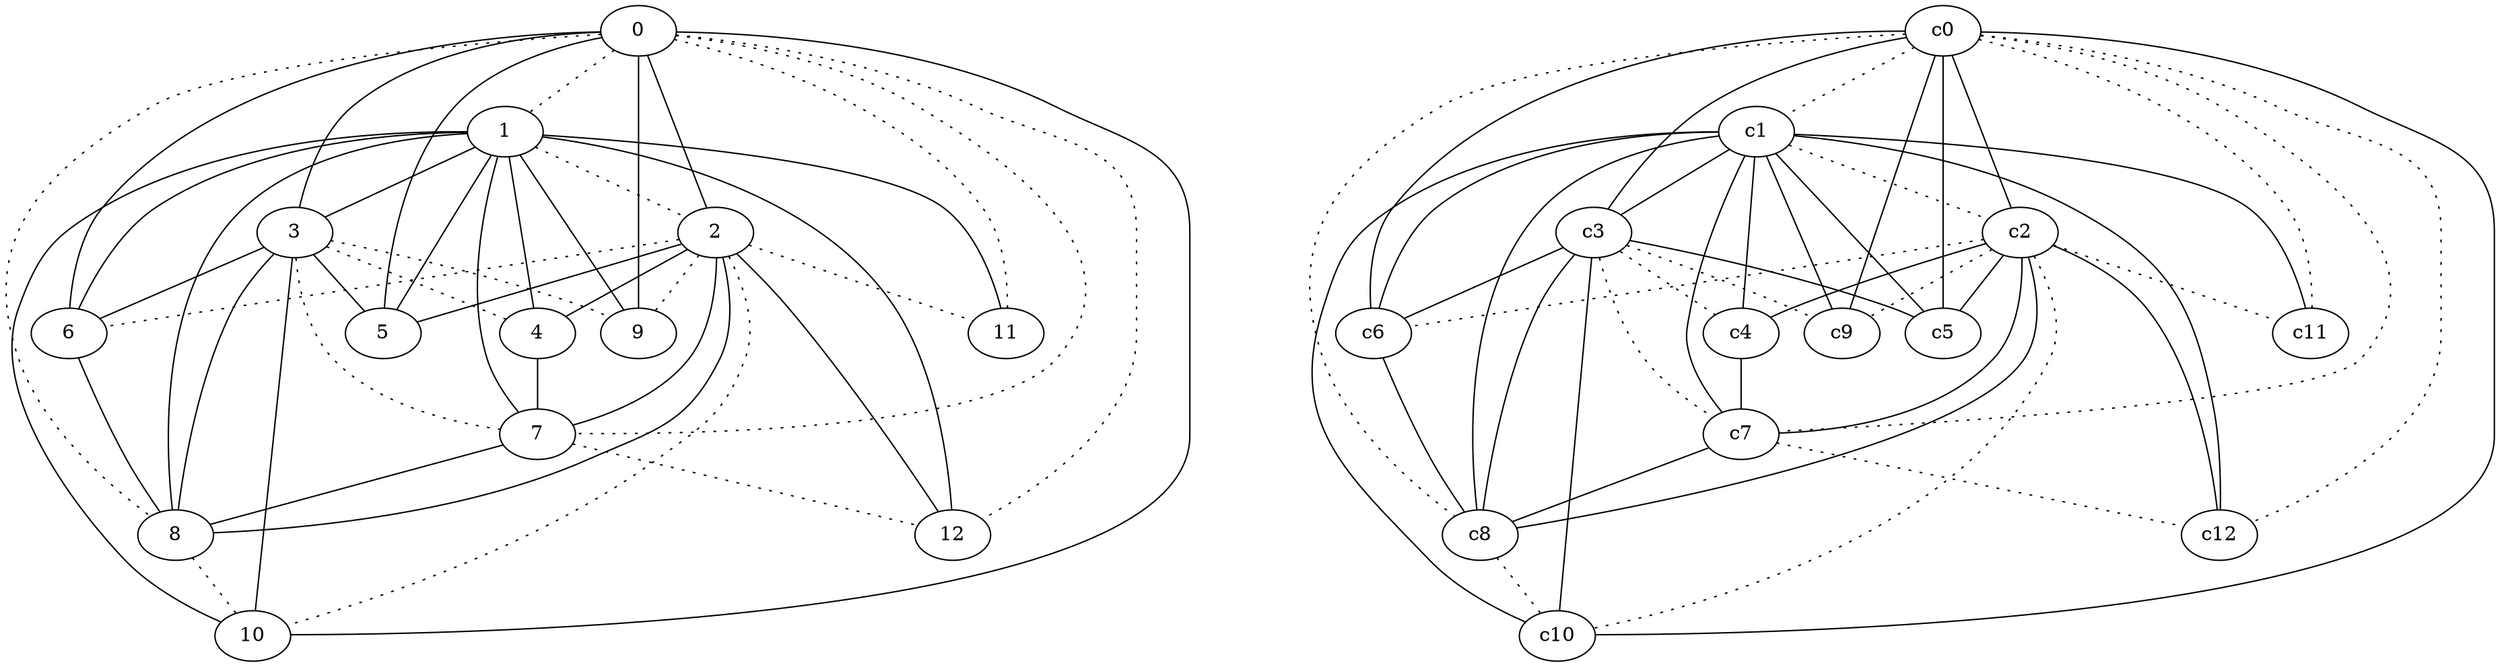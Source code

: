 graph {
a0[label=0];
a1[label=1];
a2[label=2];
a3[label=3];
a4[label=4];
a5[label=5];
a6[label=6];
a7[label=7];
a8[label=8];
a9[label=9];
a10[label=10];
a11[label=11];
a12[label=12];
a0 -- a1 [style=dotted];
a0 -- a2;
a0 -- a3;
a0 -- a5;
a0 -- a6;
a0 -- a7 [style=dotted];
a0 -- a8 [style=dotted];
a0 -- a9;
a0 -- a10;
a0 -- a11 [style=dotted];
a0 -- a12 [style=dotted];
a1 -- a2 [style=dotted];
a1 -- a3;
a1 -- a4;
a1 -- a5;
a1 -- a6;
a1 -- a7;
a1 -- a8;
a1 -- a9;
a1 -- a10;
a1 -- a11;
a1 -- a12;
a2 -- a4;
a2 -- a5;
a2 -- a6 [style=dotted];
a2 -- a7;
a2 -- a8;
a2 -- a9 [style=dotted];
a2 -- a10 [style=dotted];
a2 -- a11 [style=dotted];
a2 -- a12;
a3 -- a4 [style=dotted];
a3 -- a5;
a3 -- a6;
a3 -- a7 [style=dotted];
a3 -- a8;
a3 -- a9 [style=dotted];
a3 -- a10;
a4 -- a7;
a6 -- a8;
a7 -- a8;
a7 -- a12 [style=dotted];
a8 -- a10 [style=dotted];
c0 -- c1 [style=dotted];
c0 -- c2;
c0 -- c3;
c0 -- c5;
c0 -- c6;
c0 -- c7 [style=dotted];
c0 -- c8 [style=dotted];
c0 -- c9;
c0 -- c10;
c0 -- c11 [style=dotted];
c0 -- c12 [style=dotted];
c1 -- c2 [style=dotted];
c1 -- c3;
c1 -- c4;
c1 -- c5;
c1 -- c6;
c1 -- c7;
c1 -- c8;
c1 -- c9;
c1 -- c10;
c1 -- c11;
c1 -- c12;
c2 -- c4;
c2 -- c5;
c2 -- c6 [style=dotted];
c2 -- c7;
c2 -- c8;
c2 -- c9 [style=dotted];
c2 -- c10 [style=dotted];
c2 -- c11 [style=dotted];
c2 -- c12;
c3 -- c4 [style=dotted];
c3 -- c5;
c3 -- c6;
c3 -- c7 [style=dotted];
c3 -- c8;
c3 -- c9 [style=dotted];
c3 -- c10;
c4 -- c7;
c6 -- c8;
c7 -- c8;
c7 -- c12 [style=dotted];
c8 -- c10 [style=dotted];
}
